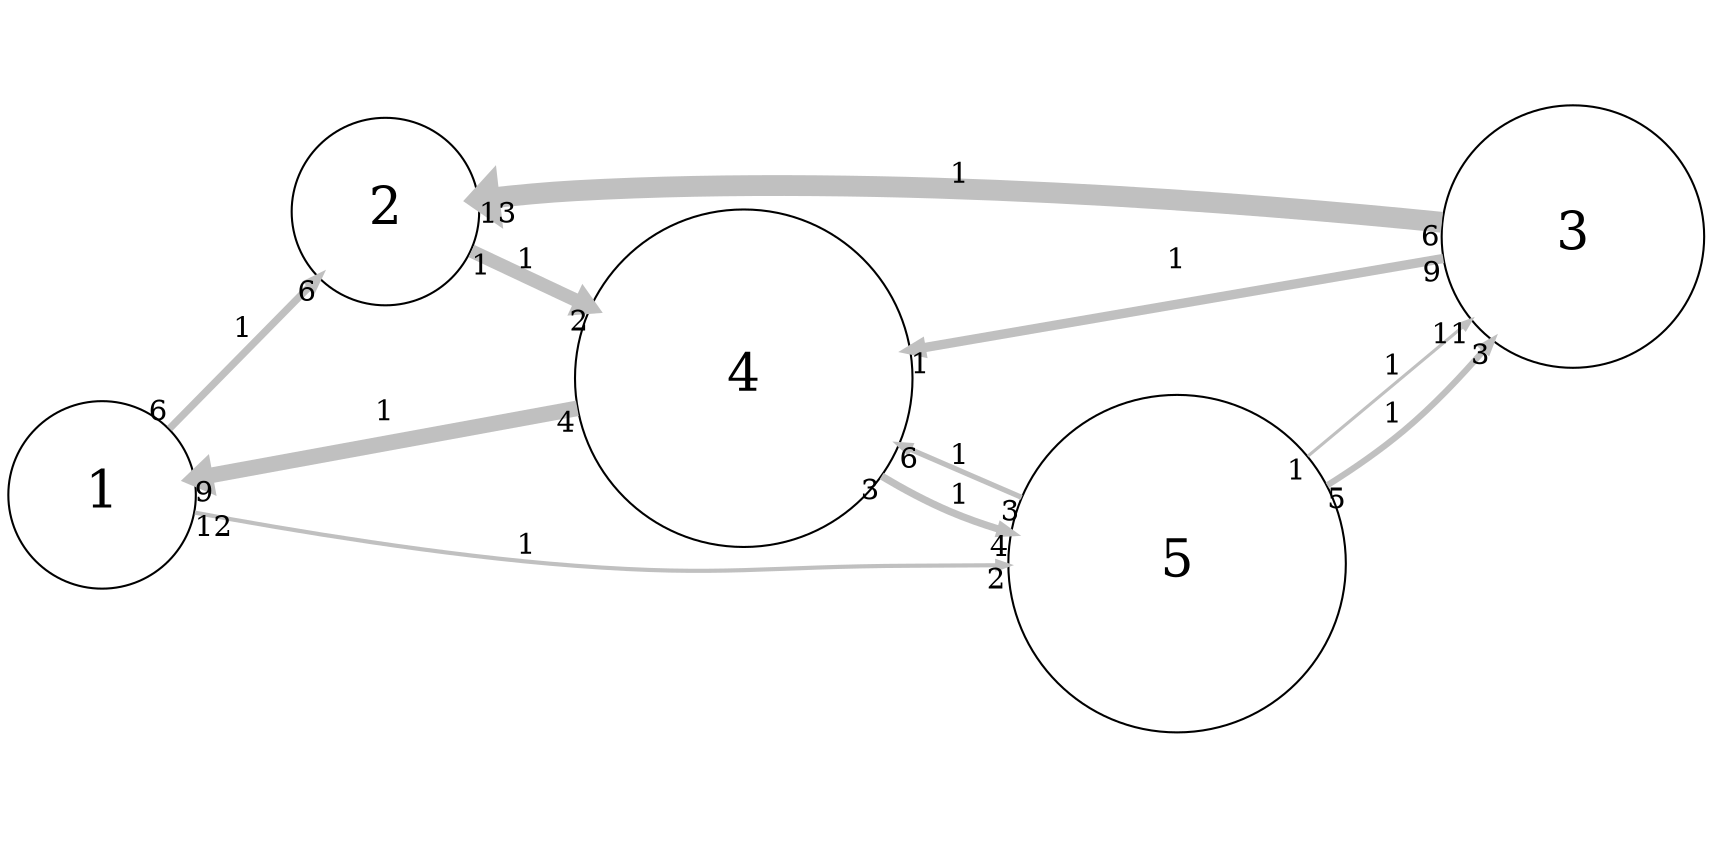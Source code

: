 digraph "" {
	graph [bb="0,0,801,400.5",
		overlap=false,
		rankdir=LR,
		ratio=0.5,
		scale=1,
		splines=spline
	];
	node [fontsize=25,
		label="\N",
		shape=circle
	];
	edge [arrowsize=0.5,
		splines=true
	];
	0	[height=1.25,
		label=1,
		pos="45,147.46",
		width=1.25];
	1	[height=1.25,
		label=2,
		pos="178,284.46",
		width=1.25];
	0 -> 1	[key=0,
		capacity=1,
		color=grey,
		from_pd=5,
		head_lp="143.1,244.29",
		headlabel=6,
		label=1,
		lp="111,223.71",
		penwidth=3.5,
		pos="e,146.48,252.54 76.714,179.58 95.438,199.16 119.5,224.33 139.37,245.11",
		pt=14,
		tail_lp="73.339,187.83",
		taillabel=6,
		to_pd=5];
	4	[height=2.25,
		label=5,
		pos="551,138.46",
		width=2.25];
	0 -> 4	[key=0,
		capacity=1,
		color=grey,
		from_pd=11,
		head_lp="466.15,129.79",
		headlabel=2,
		label=1,
		lp="244,148.71",
		penwidth=2.0,
		pos="e,469.53,138.04 90.449,145.41 134.69,143.46 204.52,140.67 265,139.46 330.91,138.14 405.41,137.93 461.71,138.02",
		pt=17,
		tail_lp="97.199,137.16",
		taillabel=12,
		to_pd=1];
	3	[height=2.25,
		label=4,
		pos="346,229.46",
		width=2.25];
	1 -> 3	[key=0,
		capacity=1,
		color=grey,
		from_pd=0,
		head_lp="265.49,262.94",
		headlabel=2,
		label=1,
		lp="244,271.71",
		penwidth=6.5,
		pos="e,268.86,254.69 220.89,270.58 232.29,266.8 245.09,262.57 258.01,258.28",
		pt=8,
		tail_lp="224.26,278.83",
		taillabel=1,
		to_pd=1];
	4 -> 3	[key=0,
		capacity=1,
		color=grey,
		from_pd=2,
		head_lp="428.02,200.05",
		headlabel=6,
		label=1,
		lp="449,207.71",
		penwidth=2.5,
		pos="e,424.64,208.3 482.36,182.26 472.5,187.78 462.32,193.03 452.38,197.46 446.04,200.29 439.38,202.95 432.61,205.45",
		pt=16,
		tail_lp="478.98,174.01",
		taillabel=3,
		to_pd=5];
	2	[height=1.75,
		label=3,
		pos="738,292.46",
		width=1.75];
	4 -> 2	[key=0,
		capacity=1,
		color=grey,
		from_pd=0,
		head_lp="682.21,260.72",
		headlabel=11,
		label=1,
		lp="654,232.71",
		penwidth=1.5,
		pos="e,688.96,252.47 613.86,189.96 636.42,208.74 661.73,229.8 683.5,247.93",
		pt=18,
		tail_lp="610.48,198.21",
		taillabel=1,
		to_pd=10];
	4 -> 2	[key=1,
		capacity=1,
		color=grey,
		from_pd=4,
		head_lp="694.18,235.44",
		headlabel=3,
		label=1,
		lp="654,211.71",
		penwidth=3.0,
		pos="e,697.56,243.69 621.96,178.06 634.19,186.06 646.48,194.83 657.38,203.96 669.16,213.83 680.83,225.44 691.44,236.94",
		pt=15,
		tail_lp="618.59,169.81",
		taillabel=5,
		to_pd=2];
	3 -> 0	[key=0,
		capacity=1,
		color=grey,
		from_pd=3,
		head_lp="92.214,159.21",
		headlabel=9,
		label=1,
		lp="178,202.71",
		penwidth=7.5,
		pos="e,88.839,159.21 267.51,208.21 215.03,193.82 146.99,175.16 100.24,162.34",
		pt=6,
		tail_lp="264.14,199.96",
		taillabel=4,
		to_pd=8];
	3 -> 4	[key=0,
		capacity=1,
		color=grey,
		from_pd=2,
		head_lp="471.95,159.87",
		headlabel=4,
		label=1,
		lp="449,188.71",
		penwidth=3.5,
		pos="e,475.32,168.12 418.9,193.38 427.85,189.1 436.92,184.87 445.62,180.96 452.19,178.01 459.02,175.04 465.91,172.1",
		pt=14,
		tail_lp="415.52,185.13",
		taillabel=3,
		to_pd=3];
	2 -> 1	[key=0,
		capacity=1,
		color=grey,
		from_pd=5,
		head_lp="225.44,296.1",
		headlabel=13,
		label=1,
		lp="449,339.71",
		penwidth=10.0,
		pos="e,218.69,304.35 675.99,305.55 585.41,322.82 410.39,347.91 265,319.46 253.38,317.19 241.34,313.33 230.09,309",
		pt=1,
		tail_lp="672.62,313.8",
		taillabel=6,
		to_pd=12];
	2 -> 3	[key=0,
		capacity=1,
		color=grey,
		from_pd=8,
		head_lp="429.77,234.04",
		headlabel=1,
		label=1,
		lp="551,282.71",
		penwidth=4.5,
		pos="e,426.39,242.29 675.33,282.5 611.16,272.13 510.04,255.8 436.96,243.99",
		pt=12,
		tail_lp="671.95,290.75",
		taillabel=9,
		to_pd=0];
}
